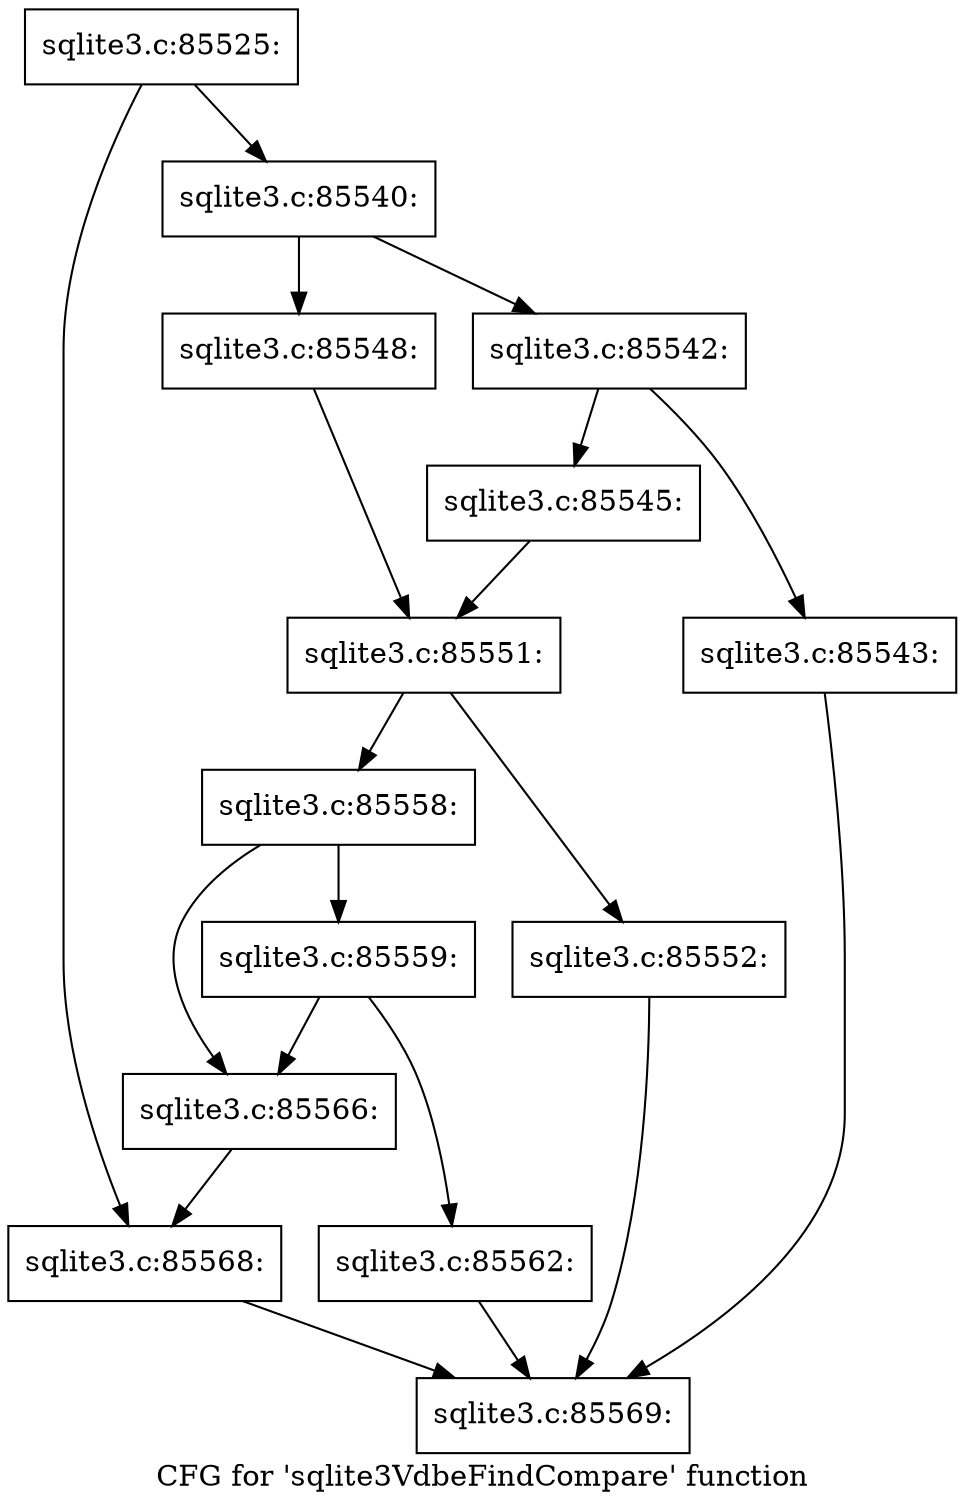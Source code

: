 digraph "CFG for 'sqlite3VdbeFindCompare' function" {
	label="CFG for 'sqlite3VdbeFindCompare' function";

	Node0x55c0f8057a60 [shape=record,label="{sqlite3.c:85525:}"];
	Node0x55c0f8057a60 -> Node0x55c0f8071950;
	Node0x55c0f8057a60 -> Node0x55c0f8071c60;
	Node0x55c0f8071950 [shape=record,label="{sqlite3.c:85540:}"];
	Node0x55c0f8071950 -> Node0x55c0f80727d0;
	Node0x55c0f8071950 -> Node0x55c0f8072870;
	Node0x55c0f80727d0 [shape=record,label="{sqlite3.c:85542:}"];
	Node0x55c0f80727d0 -> Node0x55c0f8072fb0;
	Node0x55c0f80727d0 -> Node0x55c0f8073000;
	Node0x55c0f8072fb0 [shape=record,label="{sqlite3.c:85543:}"];
	Node0x55c0f8072fb0 -> Node0x55c0f8057be0;
	Node0x55c0f8073000 [shape=record,label="{sqlite3.c:85545:}"];
	Node0x55c0f8073000 -> Node0x55c0f8072820;
	Node0x55c0f8072870 [shape=record,label="{sqlite3.c:85548:}"];
	Node0x55c0f8072870 -> Node0x55c0f8072820;
	Node0x55c0f8072820 [shape=record,label="{sqlite3.c:85551:}"];
	Node0x55c0f8072820 -> Node0x55c0f8074760;
	Node0x55c0f8072820 -> Node0x55c0f80747b0;
	Node0x55c0f8074760 [shape=record,label="{sqlite3.c:85552:}"];
	Node0x55c0f8074760 -> Node0x55c0f8057be0;
	Node0x55c0f80747b0 [shape=record,label="{sqlite3.c:85558:}"];
	Node0x55c0f80747b0 -> Node0x55c0f8075c10;
	Node0x55c0f80747b0 -> Node0x55c0f80759f0;
	Node0x55c0f8075c10 [shape=record,label="{sqlite3.c:85559:}"];
	Node0x55c0f8075c10 -> Node0x55c0f5c20ac0;
	Node0x55c0f8075c10 -> Node0x55c0f80759f0;
	Node0x55c0f5c20ac0 [shape=record,label="{sqlite3.c:85562:}"];
	Node0x55c0f5c20ac0 -> Node0x55c0f8057be0;
	Node0x55c0f80759f0 [shape=record,label="{sqlite3.c:85566:}"];
	Node0x55c0f80759f0 -> Node0x55c0f8071c60;
	Node0x55c0f8071c60 [shape=record,label="{sqlite3.c:85568:}"];
	Node0x55c0f8071c60 -> Node0x55c0f8057be0;
	Node0x55c0f8057be0 [shape=record,label="{sqlite3.c:85569:}"];
}
